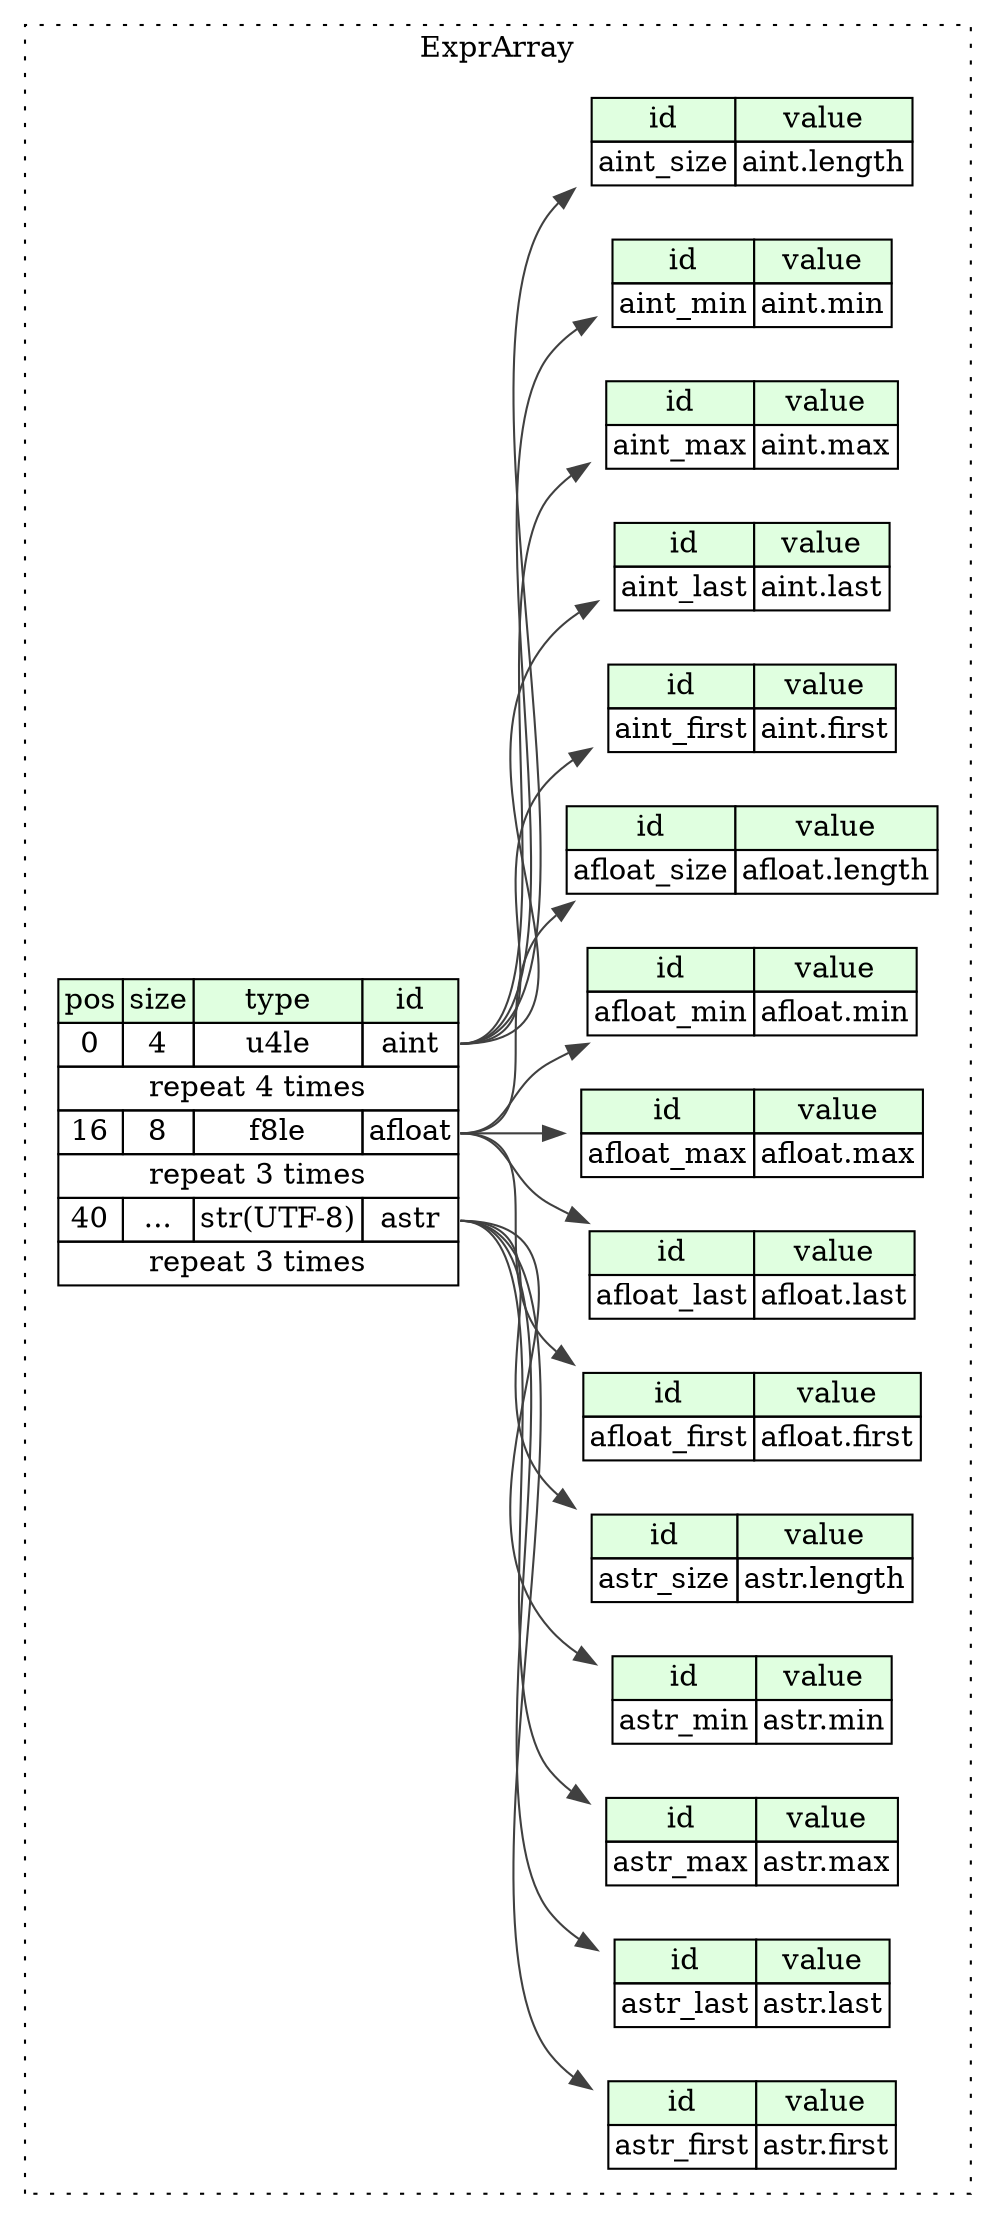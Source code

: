digraph {
	rankdir=LR;
	node [shape=plaintext];
	subgraph cluster__expr_array {
		label="ExprArray";
		graph[style=dotted];

		expr_array__seq [label=<<TABLE BORDER="0" CELLBORDER="1" CELLSPACING="0">
			<TR><TD BGCOLOR="#E0FFE0">pos</TD><TD BGCOLOR="#E0FFE0">size</TD><TD BGCOLOR="#E0FFE0">type</TD><TD BGCOLOR="#E0FFE0">id</TD></TR>
			<TR><TD PORT="aint_pos">0</TD><TD PORT="aint_size">4</TD><TD>u4le</TD><TD PORT="aint_type">aint</TD></TR>
			<TR><TD COLSPAN="4" PORT="aint__repeat">repeat 4 times</TD></TR>
			<TR><TD PORT="afloat_pos">16</TD><TD PORT="afloat_size">8</TD><TD>f8le</TD><TD PORT="afloat_type">afloat</TD></TR>
			<TR><TD COLSPAN="4" PORT="afloat__repeat">repeat 3 times</TD></TR>
			<TR><TD PORT="astr_pos">40</TD><TD PORT="astr_size">...</TD><TD>str(UTF-8)</TD><TD PORT="astr_type">astr</TD></TR>
			<TR><TD COLSPAN="4" PORT="astr__repeat">repeat 3 times</TD></TR>
		</TABLE>>];
		expr_array__inst__afloat_first [label=<<TABLE BORDER="0" CELLBORDER="1" CELLSPACING="0">
			<TR><TD BGCOLOR="#E0FFE0">id</TD><TD BGCOLOR="#E0FFE0">value</TD></TR>
			<TR><TD>afloat_first</TD><TD>afloat.first</TD></TR>
		</TABLE>>];
		expr_array__inst__afloat_last [label=<<TABLE BORDER="0" CELLBORDER="1" CELLSPACING="0">
			<TR><TD BGCOLOR="#E0FFE0">id</TD><TD BGCOLOR="#E0FFE0">value</TD></TR>
			<TR><TD>afloat_last</TD><TD>afloat.last</TD></TR>
		</TABLE>>];
		expr_array__inst__afloat_max [label=<<TABLE BORDER="0" CELLBORDER="1" CELLSPACING="0">
			<TR><TD BGCOLOR="#E0FFE0">id</TD><TD BGCOLOR="#E0FFE0">value</TD></TR>
			<TR><TD>afloat_max</TD><TD>afloat.max</TD></TR>
		</TABLE>>];
		expr_array__inst__afloat_min [label=<<TABLE BORDER="0" CELLBORDER="1" CELLSPACING="0">
			<TR><TD BGCOLOR="#E0FFE0">id</TD><TD BGCOLOR="#E0FFE0">value</TD></TR>
			<TR><TD>afloat_min</TD><TD>afloat.min</TD></TR>
		</TABLE>>];
		expr_array__inst__afloat_size [label=<<TABLE BORDER="0" CELLBORDER="1" CELLSPACING="0">
			<TR><TD BGCOLOR="#E0FFE0">id</TD><TD BGCOLOR="#E0FFE0">value</TD></TR>
			<TR><TD>afloat_size</TD><TD>afloat.length</TD></TR>
		</TABLE>>];
		expr_array__inst__aint_first [label=<<TABLE BORDER="0" CELLBORDER="1" CELLSPACING="0">
			<TR><TD BGCOLOR="#E0FFE0">id</TD><TD BGCOLOR="#E0FFE0">value</TD></TR>
			<TR><TD>aint_first</TD><TD>aint.first</TD></TR>
		</TABLE>>];
		expr_array__inst__aint_last [label=<<TABLE BORDER="0" CELLBORDER="1" CELLSPACING="0">
			<TR><TD BGCOLOR="#E0FFE0">id</TD><TD BGCOLOR="#E0FFE0">value</TD></TR>
			<TR><TD>aint_last</TD><TD>aint.last</TD></TR>
		</TABLE>>];
		expr_array__inst__aint_max [label=<<TABLE BORDER="0" CELLBORDER="1" CELLSPACING="0">
			<TR><TD BGCOLOR="#E0FFE0">id</TD><TD BGCOLOR="#E0FFE0">value</TD></TR>
			<TR><TD>aint_max</TD><TD>aint.max</TD></TR>
		</TABLE>>];
		expr_array__inst__aint_min [label=<<TABLE BORDER="0" CELLBORDER="1" CELLSPACING="0">
			<TR><TD BGCOLOR="#E0FFE0">id</TD><TD BGCOLOR="#E0FFE0">value</TD></TR>
			<TR><TD>aint_min</TD><TD>aint.min</TD></TR>
		</TABLE>>];
		expr_array__inst__aint_size [label=<<TABLE BORDER="0" CELLBORDER="1" CELLSPACING="0">
			<TR><TD BGCOLOR="#E0FFE0">id</TD><TD BGCOLOR="#E0FFE0">value</TD></TR>
			<TR><TD>aint_size</TD><TD>aint.length</TD></TR>
		</TABLE>>];
		expr_array__inst__astr_first [label=<<TABLE BORDER="0" CELLBORDER="1" CELLSPACING="0">
			<TR><TD BGCOLOR="#E0FFE0">id</TD><TD BGCOLOR="#E0FFE0">value</TD></TR>
			<TR><TD>astr_first</TD><TD>astr.first</TD></TR>
		</TABLE>>];
		expr_array__inst__astr_last [label=<<TABLE BORDER="0" CELLBORDER="1" CELLSPACING="0">
			<TR><TD BGCOLOR="#E0FFE0">id</TD><TD BGCOLOR="#E0FFE0">value</TD></TR>
			<TR><TD>astr_last</TD><TD>astr.last</TD></TR>
		</TABLE>>];
		expr_array__inst__astr_max [label=<<TABLE BORDER="0" CELLBORDER="1" CELLSPACING="0">
			<TR><TD BGCOLOR="#E0FFE0">id</TD><TD BGCOLOR="#E0FFE0">value</TD></TR>
			<TR><TD>astr_max</TD><TD>astr.max</TD></TR>
		</TABLE>>];
		expr_array__inst__astr_min [label=<<TABLE BORDER="0" CELLBORDER="1" CELLSPACING="0">
			<TR><TD BGCOLOR="#E0FFE0">id</TD><TD BGCOLOR="#E0FFE0">value</TD></TR>
			<TR><TD>astr_min</TD><TD>astr.min</TD></TR>
		</TABLE>>];
		expr_array__inst__astr_size [label=<<TABLE BORDER="0" CELLBORDER="1" CELLSPACING="0">
			<TR><TD BGCOLOR="#E0FFE0">id</TD><TD BGCOLOR="#E0FFE0">value</TD></TR>
			<TR><TD>astr_size</TD><TD>astr.length</TD></TR>
		</TABLE>>];
	}
	expr_array__seq:afloat_type -> expr_array__inst__afloat_first [color="#404040"];
	expr_array__seq:afloat_type -> expr_array__inst__afloat_last [color="#404040"];
	expr_array__seq:afloat_type -> expr_array__inst__afloat_max [color="#404040"];
	expr_array__seq:afloat_type -> expr_array__inst__afloat_min [color="#404040"];
	expr_array__seq:afloat_type -> expr_array__inst__afloat_size [color="#404040"];
	expr_array__seq:aint_type -> expr_array__inst__aint_first [color="#404040"];
	expr_array__seq:aint_type -> expr_array__inst__aint_last [color="#404040"];
	expr_array__seq:aint_type -> expr_array__inst__aint_max [color="#404040"];
	expr_array__seq:aint_type -> expr_array__inst__aint_min [color="#404040"];
	expr_array__seq:aint_type -> expr_array__inst__aint_size [color="#404040"];
	expr_array__seq:astr_type -> expr_array__inst__astr_first [color="#404040"];
	expr_array__seq:astr_type -> expr_array__inst__astr_last [color="#404040"];
	expr_array__seq:astr_type -> expr_array__inst__astr_max [color="#404040"];
	expr_array__seq:astr_type -> expr_array__inst__astr_min [color="#404040"];
	expr_array__seq:astr_type -> expr_array__inst__astr_size [color="#404040"];
}
